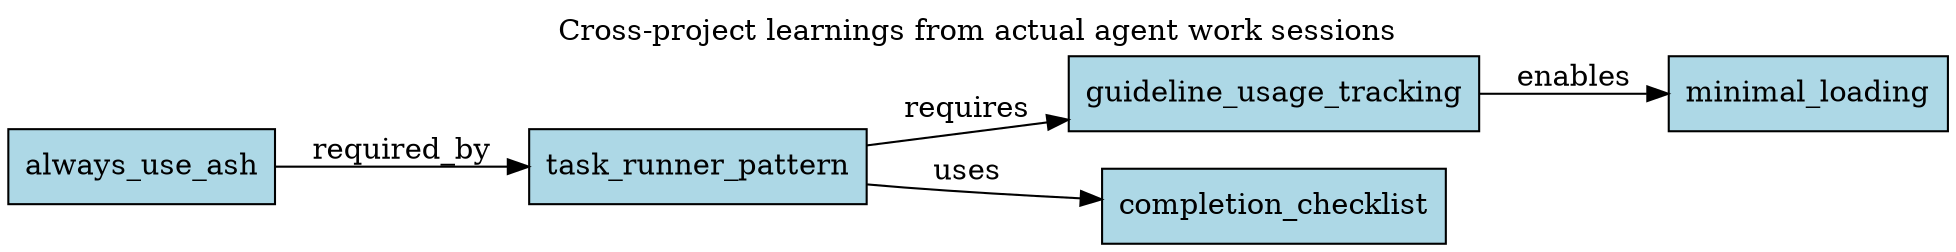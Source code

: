 digraph sessions {
  rankdir=LR;
  node [shape=box, style=filled, fillcolor=lightblue];
  label="Cross-project learnings from actual agent work sessions";
  labelloc=t;
  
  // Concepts
  
  
  // Relationships
    always_use_ash -> task_runner_pattern [label="required_by"];
  guideline_usage_tracking -> minimal_loading [label="enables"];
  task_runner_pattern -> completion_checklist [label="uses"];
  task_runner_pattern -> guideline_usage_tracking [label="requires"];
  
  // Connect to source files
  
  
  
}
